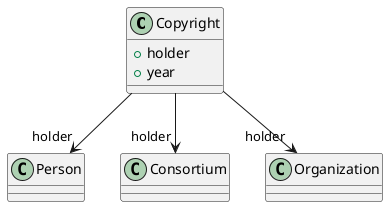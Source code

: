 @startuml
class Copyright {
+holder
+year

}
Copyright -d-> "holder" Person
Copyright -d-> "holder" Consortium
Copyright -d-> "holder" Organization

@enduml